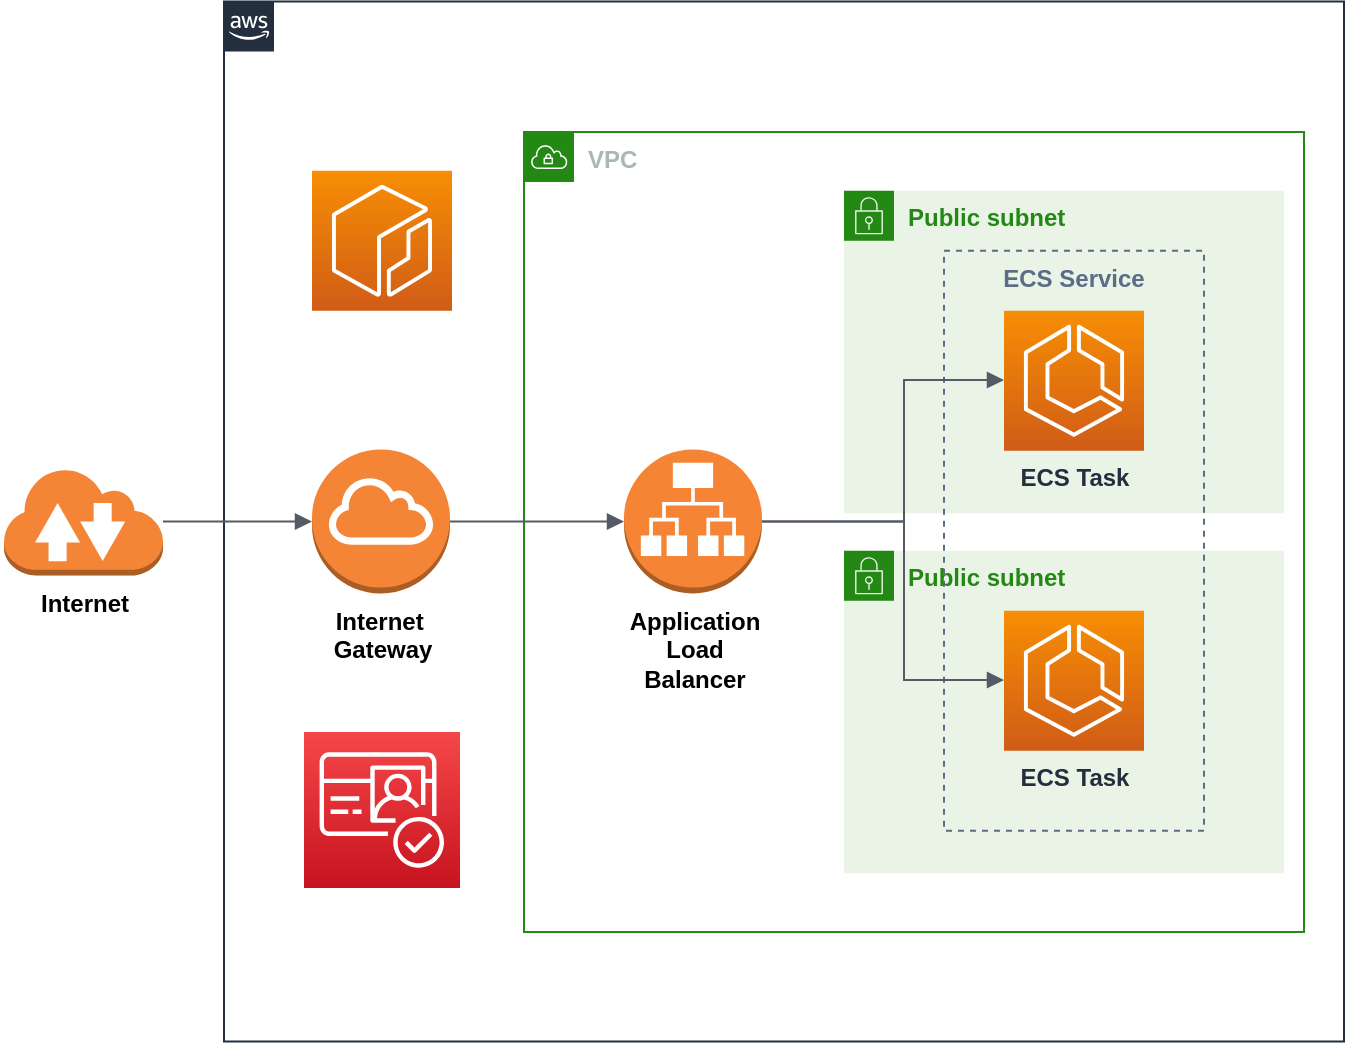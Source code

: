 <mxfile>
    <diagram id="Ht1M8jgEwFfnCIfOTk4-" name="Page-1">
        <mxGraphModel dx="1595" dy="1222" grid="1" gridSize="10" guides="1" tooltips="1" connect="1" arrows="1" fold="1" page="1" pageScale="1" pageWidth="1169" pageHeight="827" math="0" shadow="0">
            <root>
                <mxCell id="0"/>
                <mxCell id="1" parent="0"/>
                <mxCell id="QMhSMaMKcqBBR_qiJLq--2" value="AWS Cloud" style="points=[[0,0],[0.25,0],[0.5,0],[0.75,0],[1,0],[1,0.25],[1,0.5],[1,0.75],[1,1],[0.75,1],[0.5,1],[0.25,1],[0,1],[0,0.75],[0,0.5],[0,0.25]];outlineConnect=0;gradientColor=none;html=1;whiteSpace=wrap;fontSize=12;fontStyle=0;shape=mxgraph.aws4.group;grIcon=mxgraph.aws4.group_aws_cloud_alt;strokeColor=#232F3E;fillColor=none;verticalAlign=top;align=left;spacingLeft=30;fontColor=#FFFFFF;dashed=0;" parent="1" vertex="1">
                    <mxGeometry x="240" y="114.69" width="560" height="520.12" as="geometry"/>
                </mxCell>
                <mxCell id="hec2xzI7WDzbk64Mdq_b-20" value="VPC" style="points=[[0,0],[0.25,0],[0.5,0],[0.75,0],[1,0],[1,0.25],[1,0.5],[1,0.75],[1,1],[0.75,1],[0.5,1],[0.25,1],[0,1],[0,0.75],[0,0.5],[0,0.25]];outlineConnect=0;gradientColor=none;html=1;whiteSpace=wrap;fontSize=12;fontStyle=1;shape=mxgraph.aws4.group;grIcon=mxgraph.aws4.group_vpc;strokeColor=#248814;fillColor=none;verticalAlign=top;align=left;spacingLeft=30;fontColor=#AAB7B8;dashed=0;" parent="1" vertex="1">
                    <mxGeometry x="390" y="180" width="390" height="400" as="geometry"/>
                </mxCell>
                <mxCell id="hec2xzI7WDzbk64Mdq_b-19" value="Public subnet" style="points=[[0,0],[0.25,0],[0.5,0],[0.75,0],[1,0],[1,0.25],[1,0.5],[1,0.75],[1,1],[0.75,1],[0.5,1],[0.25,1],[0,1],[0,0.75],[0,0.5],[0,0.25]];outlineConnect=0;gradientColor=none;html=1;whiteSpace=wrap;fontSize=12;fontStyle=1;shape=mxgraph.aws4.group;grIcon=mxgraph.aws4.group_security_group;grStroke=0;strokeColor=#248814;fillColor=#E9F3E6;verticalAlign=top;align=left;spacingLeft=30;fontColor=#248814;dashed=0;" parent="1" vertex="1">
                    <mxGeometry x="550" y="389.38" width="220" height="161.25" as="geometry"/>
                </mxCell>
                <mxCell id="hec2xzI7WDzbk64Mdq_b-3" value="Public subnet" style="points=[[0,0],[0.25,0],[0.5,0],[0.75,0],[1,0],[1,0.25],[1,0.5],[1,0.75],[1,1],[0.75,1],[0.5,1],[0.25,1],[0,1],[0,0.75],[0,0.5],[0,0.25]];outlineConnect=0;gradientColor=none;html=1;whiteSpace=wrap;fontSize=12;fontStyle=1;shape=mxgraph.aws4.group;grIcon=mxgraph.aws4.group_security_group;grStroke=0;strokeColor=#248814;fillColor=#E9F3E6;verticalAlign=top;align=left;spacingLeft=30;fontColor=#248814;dashed=0;" parent="1" vertex="1">
                    <mxGeometry x="550" y="209.38" width="220" height="161.25" as="geometry"/>
                </mxCell>
                <mxCell id="hec2xzI7WDzbk64Mdq_b-17" value="ECS Service" style="fillColor=none;strokeColor=#5A6C86;dashed=1;verticalAlign=top;fontStyle=1;fontColor=#5A6C86;" parent="1" vertex="1">
                    <mxGeometry x="600" y="239.38" width="130" height="290" as="geometry"/>
                </mxCell>
                <mxCell id="hec2xzI7WDzbk64Mdq_b-5" value="&lt;b&gt;Application&lt;br&gt;Load&lt;br&gt;Balancer&lt;/b&gt;" style="outlineConnect=0;dashed=0;verticalLabelPosition=bottom;verticalAlign=top;align=center;html=1;shape=mxgraph.aws3.application_load_balancer;fillColor=#F58534;gradientColor=none;" parent="1" vertex="1">
                    <mxGeometry x="440" y="338.75" width="69" height="72" as="geometry"/>
                </mxCell>
                <mxCell id="hec2xzI7WDzbk64Mdq_b-8" value="&lt;b&gt;Internet&amp;nbsp;&lt;br&gt;Gateway&lt;/b&gt;" style="outlineConnect=0;dashed=0;verticalLabelPosition=bottom;verticalAlign=top;align=center;html=1;shape=mxgraph.aws3.internet_gateway;fillColor=#F58536;gradientColor=none;" parent="1" vertex="1">
                    <mxGeometry x="284" y="338.75" width="69" height="72" as="geometry"/>
                </mxCell>
                <mxCell id="hec2xzI7WDzbk64Mdq_b-9" value="ECS Task" style="outlineConnect=0;fontColor=#232F3E;gradientColor=#F78E04;gradientDirection=north;fillColor=#D05C17;strokeColor=#ffffff;dashed=0;verticalLabelPosition=bottom;verticalAlign=top;align=center;html=1;fontSize=12;fontStyle=1;aspect=fixed;shape=mxgraph.aws4.resourceIcon;resIcon=mxgraph.aws4.ecs;" parent="1" vertex="1">
                    <mxGeometry x="630" y="269.38" width="70" height="70" as="geometry"/>
                </mxCell>
                <mxCell id="hec2xzI7WDzbk64Mdq_b-14" value="ECS Task" style="outlineConnect=0;fontColor=#232F3E;gradientColor=#F78E04;gradientDirection=north;fillColor=#D05C17;strokeColor=#ffffff;dashed=0;verticalLabelPosition=bottom;verticalAlign=top;align=center;html=1;fontSize=12;fontStyle=1;aspect=fixed;shape=mxgraph.aws4.resourceIcon;resIcon=mxgraph.aws4.ecs;" parent="1" vertex="1">
                    <mxGeometry x="630" y="419.38" width="70" height="70" as="geometry"/>
                </mxCell>
                <mxCell id="hec2xzI7WDzbk64Mdq_b-23" value="" style="edgeStyle=orthogonalEdgeStyle;html=1;endArrow=block;elbow=vertical;startArrow=none;endFill=1;strokeColor=#545B64;rounded=0;entryX=0;entryY=0.5;entryDx=0;entryDy=0;entryPerimeter=0;" parent="1" source="hec2xzI7WDzbk64Mdq_b-29" target="hec2xzI7WDzbk64Mdq_b-8" edge="1">
                    <mxGeometry width="100" relative="1" as="geometry">
                        <mxPoint x="320" y="375" as="sourcePoint"/>
                        <mxPoint x="350" y="460" as="targetPoint"/>
                    </mxGeometry>
                </mxCell>
                <mxCell id="hec2xzI7WDzbk64Mdq_b-26" value="" style="edgeStyle=orthogonalEdgeStyle;html=1;endArrow=block;elbow=vertical;startArrow=none;endFill=1;strokeColor=#545B64;rounded=0;entryX=0;entryY=0.5;entryDx=0;entryDy=0;entryPerimeter=0;exitX=1;exitY=0.5;exitDx=0;exitDy=0;exitPerimeter=0;" parent="1" source="hec2xzI7WDzbk64Mdq_b-8" target="hec2xzI7WDzbk64Mdq_b-5" edge="1">
                    <mxGeometry width="100" relative="1" as="geometry">
                        <mxPoint x="430" y="375" as="sourcePoint"/>
                        <mxPoint x="410" y="470" as="targetPoint"/>
                    </mxGeometry>
                </mxCell>
                <mxCell id="hec2xzI7WDzbk64Mdq_b-27" value="" style="edgeStyle=orthogonalEdgeStyle;html=1;endArrow=block;elbow=vertical;startArrow=none;endFill=1;strokeColor=#545B64;rounded=0;exitX=1;exitY=0.5;exitDx=0;exitDy=0;exitPerimeter=0;" parent="1" source="hec2xzI7WDzbk64Mdq_b-5" target="hec2xzI7WDzbk64Mdq_b-14" edge="1">
                    <mxGeometry width="100" relative="1" as="geometry">
                        <mxPoint x="340" y="650" as="sourcePoint"/>
                        <mxPoint x="440" y="650" as="targetPoint"/>
                        <Array as="points">
                            <mxPoint x="580" y="375"/>
                            <mxPoint x="580" y="454"/>
                        </Array>
                    </mxGeometry>
                </mxCell>
                <mxCell id="hec2xzI7WDzbk64Mdq_b-28" value="" style="edgeStyle=orthogonalEdgeStyle;html=1;endArrow=block;elbow=vertical;startArrow=none;endFill=1;strokeColor=#545B64;rounded=0;exitX=1;exitY=0.5;exitDx=0;exitDy=0;exitPerimeter=0;" parent="1" source="hec2xzI7WDzbk64Mdq_b-5" target="hec2xzI7WDzbk64Mdq_b-9" edge="1">
                    <mxGeometry width="100" relative="1" as="geometry">
                        <mxPoint x="549" y="384.88" as="sourcePoint"/>
                        <mxPoint x="675" y="429.38" as="targetPoint"/>
                        <Array as="points">
                            <mxPoint x="580" y="375"/>
                            <mxPoint x="580" y="304"/>
                        </Array>
                    </mxGeometry>
                </mxCell>
                <mxCell id="hec2xzI7WDzbk64Mdq_b-29" value="&lt;b&gt;Internet&lt;/b&gt;" style="outlineConnect=0;dashed=0;verticalLabelPosition=bottom;verticalAlign=top;align=center;html=1;shape=mxgraph.aws3.internet_2;fillColor=#F58536;gradientColor=none;shadow=0;strokeWidth=3;" parent="1" vertex="1">
                    <mxGeometry x="130" y="347.75" width="79.5" height="54" as="geometry"/>
                </mxCell>
                <mxCell id="pHcIRBHA2WIQ91QN2iAn-1" value="&lt;b&gt;Elastic&amp;nbsp;&lt;br&gt;Container&lt;br&gt;Registry&lt;/b&gt;" style="outlineConnect=0;fontColor=#FFFFFF;gradientColor=#F78E04;gradientDirection=north;fillColor=#D05C17;strokeColor=#ffffff;dashed=0;verticalLabelPosition=bottom;verticalAlign=top;align=center;html=1;fontSize=12;fontStyle=0;aspect=fixed;shape=mxgraph.aws4.resourceIcon;resIcon=mxgraph.aws4.ecr;" parent="1" vertex="1">
                    <mxGeometry x="284" y="199.38" width="70" height="70" as="geometry"/>
                </mxCell>
                <mxCell id="e7PrJyeByHnZO_eEinYz-1" value="&lt;b&gt;Cognito UserPool&lt;/b&gt;" style="outlineConnect=0;fontColor=#FFFFFF;gradientColor=#F54749;gradientDirection=north;fillColor=#C7131F;strokeColor=#ffffff;dashed=0;verticalLabelPosition=bottom;verticalAlign=top;align=center;html=1;fontSize=12;fontStyle=0;aspect=fixed;shape=mxgraph.aws4.resourceIcon;resIcon=mxgraph.aws4.cognito;" parent="1" vertex="1">
                    <mxGeometry x="280" y="480" width="78" height="78" as="geometry"/>
                </mxCell>
            </root>
        </mxGraphModel>
    </diagram>
</mxfile>